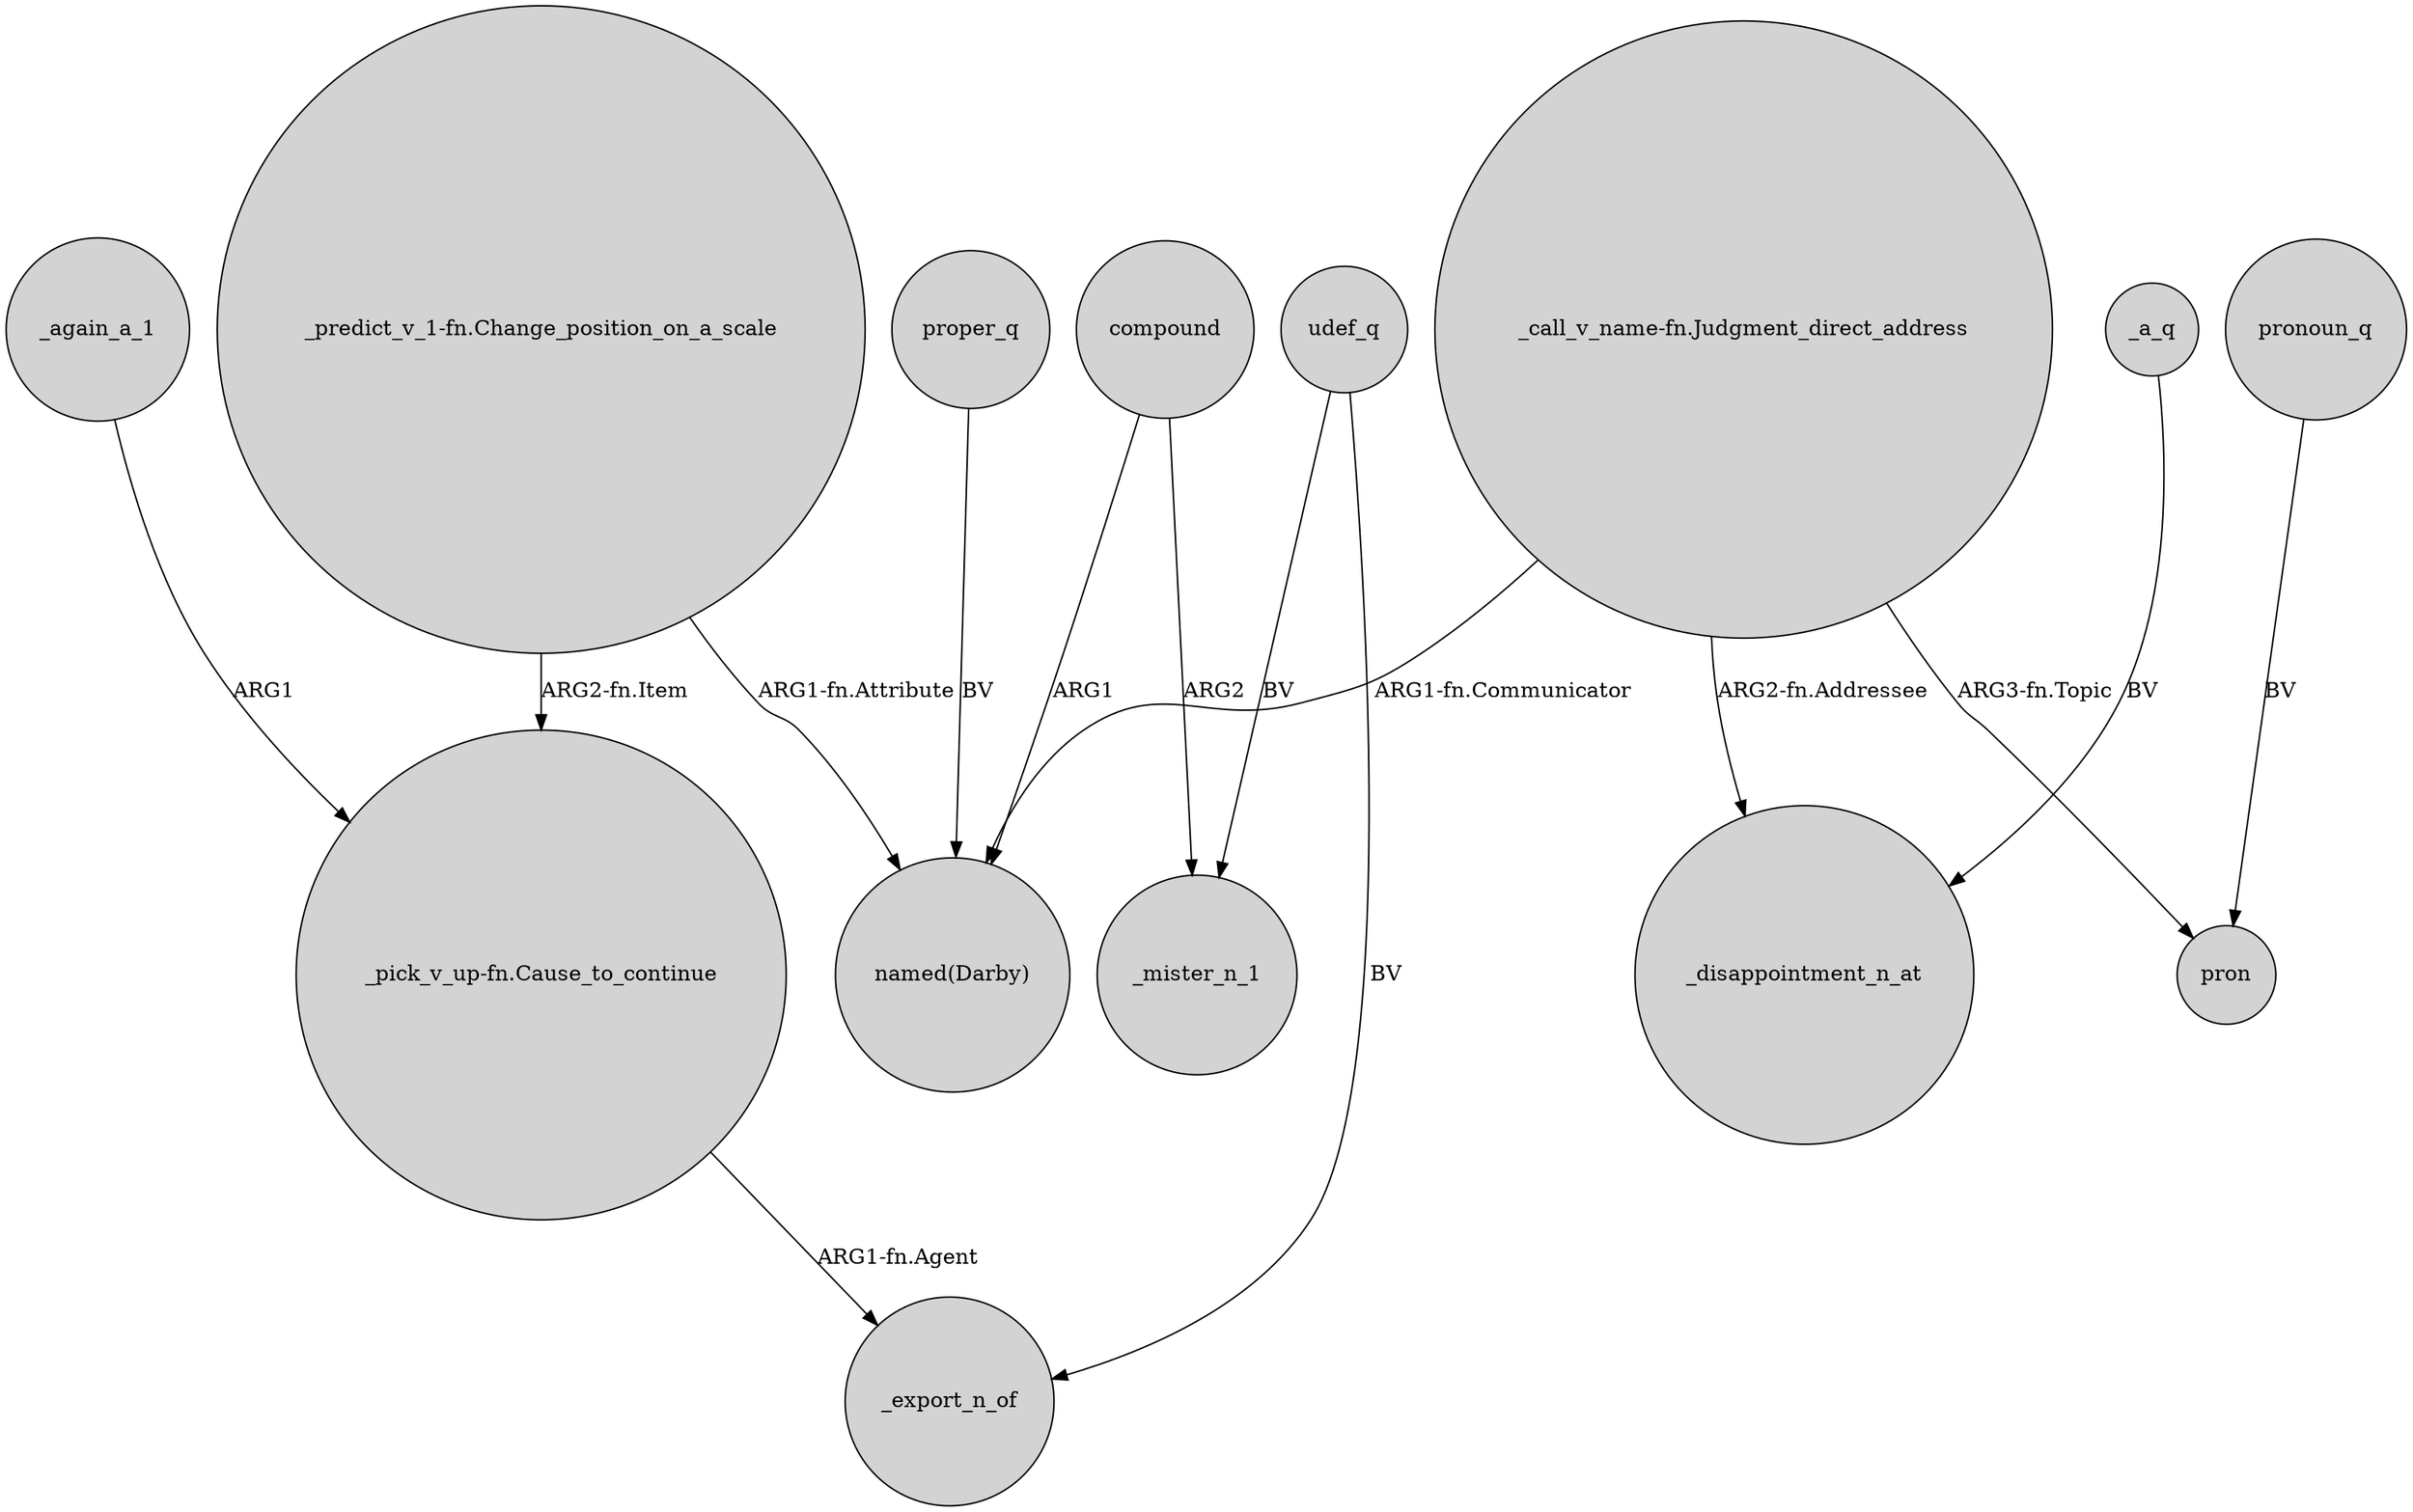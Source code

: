 digraph {
	node [shape=circle style=filled]
	proper_q -> "named(Darby)" [label=BV]
	udef_q -> _export_n_of [label=BV]
	"_predict_v_1-fn.Change_position_on_a_scale" -> "named(Darby)" [label="ARG1-fn.Attribute"]
	compound -> _mister_n_1 [label=ARG2]
	udef_q -> _mister_n_1 [label=BV]
	_a_q -> _disappointment_n_at [label=BV]
	"_predict_v_1-fn.Change_position_on_a_scale" -> "_pick_v_up-fn.Cause_to_continue" [label="ARG2-fn.Item"]
	"_call_v_name-fn.Judgment_direct_address" -> "named(Darby)" [label="ARG1-fn.Communicator"]
	pronoun_q -> pron [label=BV]
	compound -> "named(Darby)" [label=ARG1]
	"_call_v_name-fn.Judgment_direct_address" -> _disappointment_n_at [label="ARG2-fn.Addressee"]
	_again_a_1 -> "_pick_v_up-fn.Cause_to_continue" [label=ARG1]
	"_call_v_name-fn.Judgment_direct_address" -> pron [label="ARG3-fn.Topic"]
	"_pick_v_up-fn.Cause_to_continue" -> _export_n_of [label="ARG1-fn.Agent"]
}
